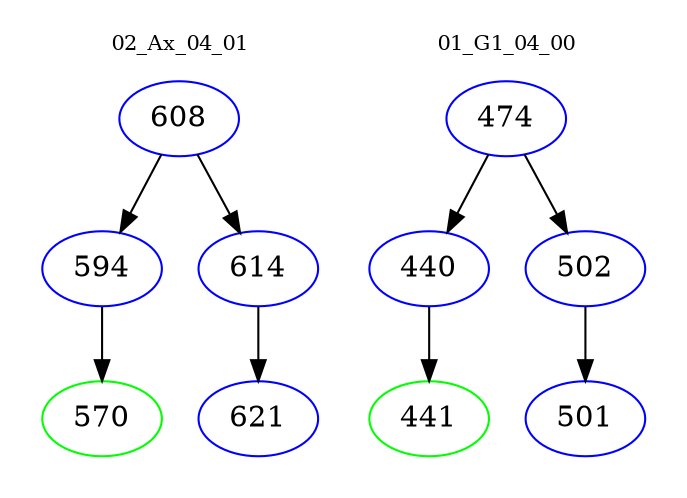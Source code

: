 digraph{
subgraph cluster_0 {
color = white
label = "02_Ax_04_01";
fontsize=10;
T0_608 [label="608", color="blue"]
T0_608 -> T0_594 [color="black"]
T0_594 [label="594", color="blue"]
T0_594 -> T0_570 [color="black"]
T0_570 [label="570", color="green"]
T0_608 -> T0_614 [color="black"]
T0_614 [label="614", color="blue"]
T0_614 -> T0_621 [color="black"]
T0_621 [label="621", color="blue"]
}
subgraph cluster_1 {
color = white
label = "01_G1_04_00";
fontsize=10;
T1_474 [label="474", color="blue"]
T1_474 -> T1_440 [color="black"]
T1_440 [label="440", color="blue"]
T1_440 -> T1_441 [color="black"]
T1_441 [label="441", color="green"]
T1_474 -> T1_502 [color="black"]
T1_502 [label="502", color="blue"]
T1_502 -> T1_501 [color="black"]
T1_501 [label="501", color="blue"]
}
}
